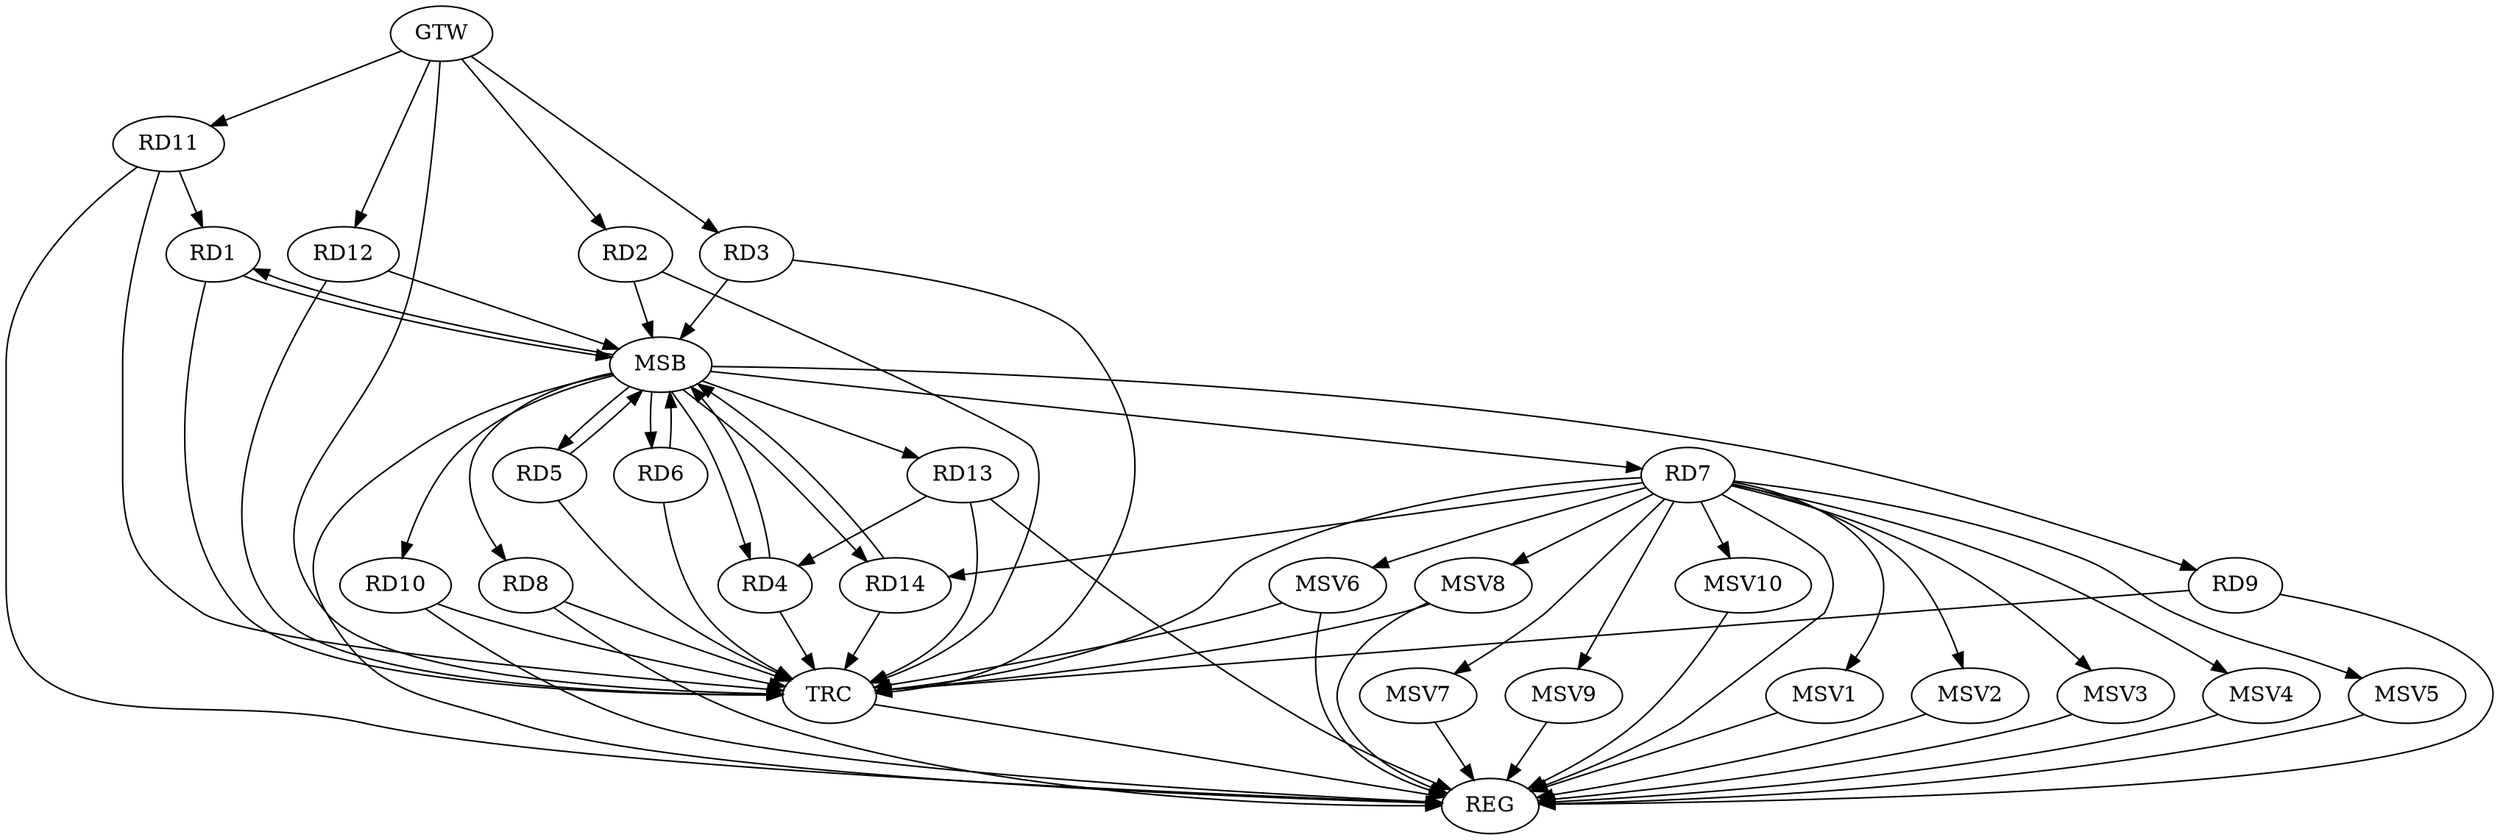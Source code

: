 strict digraph G {
  RD1 [ label="RD1" ];
  RD2 [ label="RD2" ];
  RD3 [ label="RD3" ];
  RD4 [ label="RD4" ];
  RD5 [ label="RD5" ];
  RD6 [ label="RD6" ];
  RD7 [ label="RD7" ];
  RD8 [ label="RD8" ];
  RD9 [ label="RD9" ];
  RD10 [ label="RD10" ];
  RD11 [ label="RD11" ];
  RD12 [ label="RD12" ];
  RD13 [ label="RD13" ];
  RD14 [ label="RD14" ];
  GTW [ label="GTW" ];
  REG [ label="REG" ];
  MSB [ label="MSB" ];
  TRC [ label="TRC" ];
  MSV1 [ label="MSV1" ];
  MSV2 [ label="MSV2" ];
  MSV3 [ label="MSV3" ];
  MSV4 [ label="MSV4" ];
  MSV5 [ label="MSV5" ];
  MSV6 [ label="MSV6" ];
  MSV7 [ label="MSV7" ];
  MSV8 [ label="MSV8" ];
  MSV9 [ label="MSV9" ];
  MSV10 [ label="MSV10" ];
  RD11 -> RD1;
  RD13 -> RD4;
  RD7 -> RD14;
  GTW -> RD2;
  GTW -> RD3;
  GTW -> RD11;
  GTW -> RD12;
  RD7 -> REG;
  RD8 -> REG;
  RD9 -> REG;
  RD10 -> REG;
  RD11 -> REG;
  RD13 -> REG;
  RD1 -> MSB;
  MSB -> RD4;
  MSB -> RD10;
  MSB -> REG;
  RD2 -> MSB;
  MSB -> RD6;
  RD3 -> MSB;
  MSB -> RD5;
  MSB -> RD7;
  MSB -> RD8;
  MSB -> RD9;
  RD4 -> MSB;
  MSB -> RD1;
  MSB -> RD14;
  RD5 -> MSB;
  RD6 -> MSB;
  MSB -> RD13;
  RD12 -> MSB;
  RD14 -> MSB;
  RD1 -> TRC;
  RD2 -> TRC;
  RD3 -> TRC;
  RD4 -> TRC;
  RD5 -> TRC;
  RD6 -> TRC;
  RD7 -> TRC;
  RD8 -> TRC;
  RD9 -> TRC;
  RD10 -> TRC;
  RD11 -> TRC;
  RD12 -> TRC;
  RD13 -> TRC;
  RD14 -> TRC;
  GTW -> TRC;
  TRC -> REG;
  RD7 -> MSV1;
  RD7 -> MSV2;
  MSV1 -> REG;
  MSV2 -> REG;
  RD7 -> MSV3;
  MSV3 -> REG;
  RD7 -> MSV4;
  MSV4 -> REG;
  RD7 -> MSV5;
  RD7 -> MSV6;
  RD7 -> MSV7;
  MSV5 -> REG;
  MSV6 -> REG;
  MSV6 -> TRC;
  MSV7 -> REG;
  RD7 -> MSV8;
  MSV8 -> REG;
  MSV8 -> TRC;
  RD7 -> MSV9;
  MSV9 -> REG;
  RD7 -> MSV10;
  MSV10 -> REG;
}
